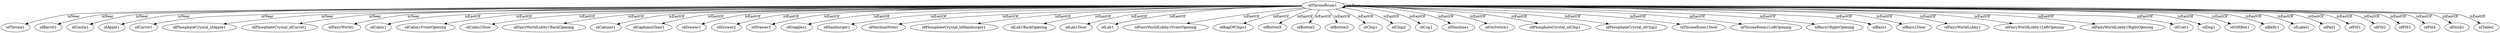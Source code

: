 digraph  {
idThroneRoom1 [node_type=entity_node];
idThrone1 [node_type=entity_node];
idBarrel1 [node_type=entity_node];
idCastle1 [node_type=entity_node];
idApple1 [node_type=entity_node];
idCarrot1 [node_type=entity_node];
idPhosphateCrystal_idApple1 [node_type=entity_node];
idPhosphateCrystal_idCarrot1 [node_type=entity_node];
idFairyWorld1 [node_type=entity_node];
idCabin1 [node_type=entity_node];
idCabin1FrontOpening [node_type=entity_node];
idCabin1Door [node_type=entity_node];
idFairyWorldLobby1BackOpening [node_type=entity_node];
idCabinet1 [node_type=entity_node];
idCaptainsChair1 [node_type=entity_node];
idDrawer1 [node_type=entity_node];
idDrawer2 [node_type=entity_node];
idDrawer3 [node_type=entity_node];
idGoggles1 [node_type=entity_node];
idHamburger1 [node_type=entity_node];
idMachineNote1 [node_type=entity_node];
idPhosphateCrystal_idHamburger1 [node_type=entity_node];
idLab1BackOpening [node_type=entity_node];
idLab1Door [node_type=entity_node];
idLab1 [node_type=entity_node];
idFairyWorldLobby1FrontOpening [node_type=entity_node];
idBagOfChips1 [node_type=entity_node];
idButtonX [node_type=entity_node];
idButtonY [node_type=entity_node];
idButtonZ [node_type=entity_node];
idChip1 [node_type=entity_node];
idChip2 [node_type=entity_node];
idCup1 [node_type=entity_node];
idMachine1 [node_type=entity_node];
idOnSwitch1 [node_type=entity_node];
idPhosphateCrystal_idChip1 [node_type=entity_node];
idPhosphateCrystal_idChip2 [node_type=entity_node];
idThroneRoom1Door [node_type=entity_node];
idThroneRoom1LeftOpening [node_type=entity_node];
idBarn1RightOpening [node_type=entity_node];
idBarn1 [node_type=entity_node];
idBarn1Door [node_type=entity_node];
idFairyWorldLobby1 [node_type=entity_node];
idFairyWorldLobby1LeftOpening [node_type=entity_node];
idFairyWorldLobby1RightOpening [node_type=entity_node];
idCoat1 [node_type=entity_node];
idDog1 [node_type=entity_node];
idGiftBox1 [node_type=entity_node];
idKelly1 [node_type=entity_node];
idLabel1 [node_type=entity_node];
idPail1 [node_type=entity_node];
idPill1 [node_type=entity_node];
idPill2 [node_type=entity_node];
idPill3 [node_type=entity_node];
idPill4 [node_type=entity_node];
idStick1 [node_type=entity_node];
idTable1 [node_type=entity_node];
idThroneRoom1 -> idThrone1  [edge_type=relationship, label=isNear];
idThroneRoom1 -> idBarrel1  [edge_type=relationship, label=isNear];
idThroneRoom1 -> idCastle1  [edge_type=relationship, label=isNear];
idThroneRoom1 -> idApple1  [edge_type=relationship, label=isNear];
idThroneRoom1 -> idCarrot1  [edge_type=relationship, label=isNear];
idThroneRoom1 -> idPhosphateCrystal_idApple1  [edge_type=relationship, label=isNear];
idThroneRoom1 -> idPhosphateCrystal_idCarrot1  [edge_type=relationship, label=isNear];
idThroneRoom1 -> idFairyWorld1  [edge_type=relationship, label=isNear];
idThroneRoom1 -> idThroneRoom1  [edge_type=relationship, label=isNear];
idThroneRoom1 -> idCabin1  [edge_type=relationship, label=isEastOf];
idThroneRoom1 -> idCabin1FrontOpening  [edge_type=relationship, label=isEastOf];
idThroneRoom1 -> idCabin1Door  [edge_type=relationship, label=isEastOf];
idThroneRoom1 -> idFairyWorldLobby1BackOpening  [edge_type=relationship, label=isEastOf];
idThroneRoom1 -> idCabinet1  [edge_type=relationship, label=isEastOf];
idThroneRoom1 -> idCaptainsChair1  [edge_type=relationship, label=isEastOf];
idThroneRoom1 -> idDrawer1  [edge_type=relationship, label=isEastOf];
idThroneRoom1 -> idDrawer2  [edge_type=relationship, label=isEastOf];
idThroneRoom1 -> idDrawer3  [edge_type=relationship, label=isEastOf];
idThroneRoom1 -> idGoggles1  [edge_type=relationship, label=isEastOf];
idThroneRoom1 -> idHamburger1  [edge_type=relationship, label=isEastOf];
idThroneRoom1 -> idMachineNote1  [edge_type=relationship, label=isEastOf];
idThroneRoom1 -> idPhosphateCrystal_idHamburger1  [edge_type=relationship, label=isEastOf];
idThroneRoom1 -> idLab1BackOpening  [edge_type=relationship, label=isEastOf];
idThroneRoom1 -> idLab1Door  [edge_type=relationship, label=isEastOf];
idThroneRoom1 -> idLab1  [edge_type=relationship, label=isEastOf];
idThroneRoom1 -> idFairyWorldLobby1FrontOpening  [edge_type=relationship, label=isEastOf];
idThroneRoom1 -> idBagOfChips1  [edge_type=relationship, label=isEastOf];
idThroneRoom1 -> idButtonX  [edge_type=relationship, label=isEastOf];
idThroneRoom1 -> idButtonY  [edge_type=relationship, label=isEastOf];
idThroneRoom1 -> idButtonZ  [edge_type=relationship, label=isEastOf];
idThroneRoom1 -> idChip1  [edge_type=relationship, label=isEastOf];
idThroneRoom1 -> idChip2  [edge_type=relationship, label=isEastOf];
idThroneRoom1 -> idCup1  [edge_type=relationship, label=isEastOf];
idThroneRoom1 -> idMachine1  [edge_type=relationship, label=isEastOf];
idThroneRoom1 -> idOnSwitch1  [edge_type=relationship, label=isEastOf];
idThroneRoom1 -> idPhosphateCrystal_idChip1  [edge_type=relationship, label=isEastOf];
idThroneRoom1 -> idPhosphateCrystal_idChip2  [edge_type=relationship, label=isEastOf];
idThroneRoom1 -> idThroneRoom1Door  [edge_type=relationship, label=isEastOf];
idThroneRoom1 -> idThroneRoom1LeftOpening  [edge_type=relationship, label=isEastOf];
idThroneRoom1 -> idBarn1RightOpening  [edge_type=relationship, label=isEastOf];
idThroneRoom1 -> idBarn1  [edge_type=relationship, label=isEastOf];
idThroneRoom1 -> idBarn1Door  [edge_type=relationship, label=isEastOf];
idThroneRoom1 -> idFairyWorldLobby1  [edge_type=relationship, label=isEastOf];
idThroneRoom1 -> idFairyWorldLobby1LeftOpening  [edge_type=relationship, label=isEastOf];
idThroneRoom1 -> idFairyWorldLobby1RightOpening  [edge_type=relationship, label=isEastOf];
idThroneRoom1 -> idCoat1  [edge_type=relationship, label=isEastOf];
idThroneRoom1 -> idDog1  [edge_type=relationship, label=isEastOf];
idThroneRoom1 -> idGiftBox1  [edge_type=relationship, label=isEastOf];
idThroneRoom1 -> idKelly1  [edge_type=relationship, label=isEastOf];
idThroneRoom1 -> idLabel1  [edge_type=relationship, label=isEastOf];
idThroneRoom1 -> idPail1  [edge_type=relationship, label=isEastOf];
idThroneRoom1 -> idPill1  [edge_type=relationship, label=isEastOf];
idThroneRoom1 -> idPill2  [edge_type=relationship, label=isEastOf];
idThroneRoom1 -> idPill3  [edge_type=relationship, label=isEastOf];
idThroneRoom1 -> idPill4  [edge_type=relationship, label=isEastOf];
idThroneRoom1 -> idStick1  [edge_type=relationship, label=isEastOf];
idThroneRoom1 -> idTable1  [edge_type=relationship, label=isEastOf];
}

